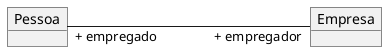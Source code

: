 @startuml mod01ima13
skinparam ClassAttributeIconSize 0
object "Pessoa" as o1
object "Empresa" as o2
left to right direction
o1"+ empregado" ----- "+ empregador"o2
@enduml